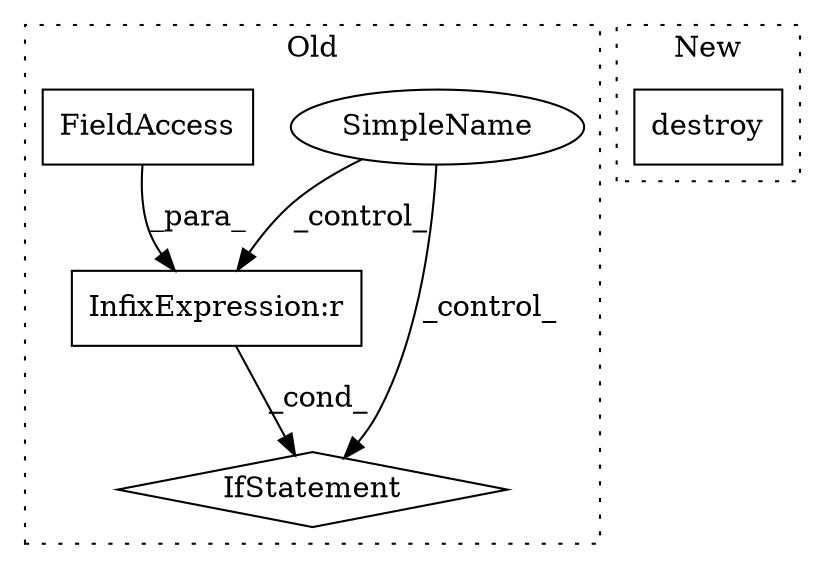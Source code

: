 digraph G {
subgraph cluster0 {
1 [label="IfStatement" a="25" s="4766,4807" l="4,2" shape="diamond"];
3 [label="SimpleName" a="42" s="" l="" shape="ellipse"];
4 [label="InfixExpression:r" a="27" s="4791" l="4" shape="box"];
5 [label="FieldAccess" a="22" s="4795" l="12" shape="box"];
label = "Old";
style="dotted";
}
subgraph cluster1 {
2 [label="destroy" a="32" s="4904" l="9" shape="box"];
label = "New";
style="dotted";
}
3 -> 1 [label="_control_"];
3 -> 4 [label="_control_"];
4 -> 1 [label="_cond_"];
5 -> 4 [label="_para_"];
}